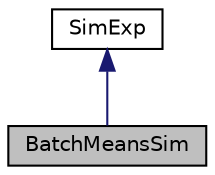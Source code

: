 digraph "BatchMeansSim"
{
 // INTERACTIVE_SVG=YES
  bgcolor="transparent";
  edge [fontname="Helvetica",fontsize="10",labelfontname="Helvetica",labelfontsize="10"];
  node [fontname="Helvetica",fontsize="10",shape=record];
  Node0 [label="BatchMeansSim",height=0.2,width=0.4,color="black", fillcolor="grey75", style="filled", fontcolor="black"];
  Node1 -> Node0 [dir="back",color="midnightblue",fontsize="10",style="solid",fontname="Helvetica"];
  Node1 [label="SimExp",height=0.2,width=0.4,color="black",URL="$de/dba/classumontreal_1_1ssj_1_1simexp_1_1SimExp.html",tooltip="Represents a framework for performing experiments using simulation. "];
}

